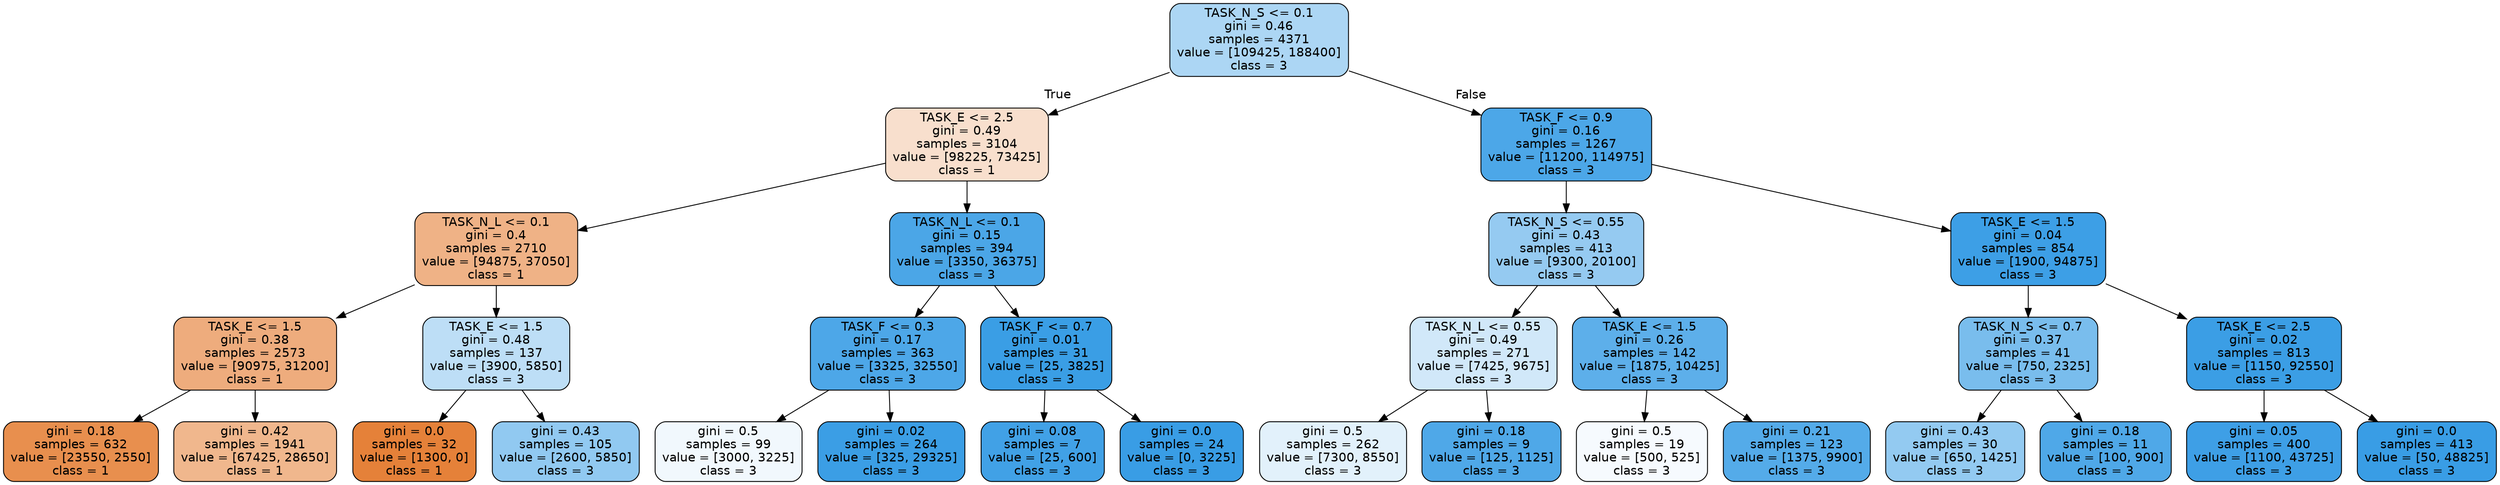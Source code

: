 digraph Tree {
node [shape=box, style="filled, rounded", color="black", fontname=helvetica] ;
edge [fontname=helvetica] ;
0 [label="TASK_N_S <= 0.1\ngini = 0.46\nsamples = 4371\nvalue = [109425, 188400]\nclass = 3", fillcolor="#acd6f4"] ;
1 [label="TASK_E <= 2.5\ngini = 0.49\nsamples = 3104\nvalue = [98225, 73425]\nclass = 1", fillcolor="#f8dfcd"] ;
0 -> 1 [labeldistance=2.5, labelangle=45, headlabel="True"] ;
2 [label="TASK_N_L <= 0.1\ngini = 0.4\nsamples = 2710\nvalue = [94875, 37050]\nclass = 1", fillcolor="#efb286"] ;
1 -> 2 ;
3 [label="TASK_E <= 1.5\ngini = 0.38\nsamples = 2573\nvalue = [90975, 31200]\nclass = 1", fillcolor="#eeac7d"] ;
2 -> 3 ;
4 [label="gini = 0.18\nsamples = 632\nvalue = [23550, 2550]\nclass = 1", fillcolor="#e88f4e"] ;
3 -> 4 ;
5 [label="gini = 0.42\nsamples = 1941\nvalue = [67425, 28650]\nclass = 1", fillcolor="#f0b78d"] ;
3 -> 5 ;
6 [label="TASK_E <= 1.5\ngini = 0.48\nsamples = 137\nvalue = [3900, 5850]\nclass = 3", fillcolor="#bddef6"] ;
2 -> 6 ;
7 [label="gini = 0.0\nsamples = 32\nvalue = [1300, 0]\nclass = 1", fillcolor="#e58139"] ;
6 -> 7 ;
8 [label="gini = 0.43\nsamples = 105\nvalue = [2600, 5850]\nclass = 3", fillcolor="#91c9f1"] ;
6 -> 8 ;
9 [label="TASK_N_L <= 0.1\ngini = 0.15\nsamples = 394\nvalue = [3350, 36375]\nclass = 3", fillcolor="#4ba6e7"] ;
1 -> 9 ;
10 [label="TASK_F <= 0.3\ngini = 0.17\nsamples = 363\nvalue = [3325, 32550]\nclass = 3", fillcolor="#4da7e8"] ;
9 -> 10 ;
11 [label="gini = 0.5\nsamples = 99\nvalue = [3000, 3225]\nclass = 3", fillcolor="#f1f8fd"] ;
10 -> 11 ;
12 [label="gini = 0.02\nsamples = 264\nvalue = [325, 29325]\nclass = 3", fillcolor="#3b9ee5"] ;
10 -> 12 ;
13 [label="TASK_F <= 0.7\ngini = 0.01\nsamples = 31\nvalue = [25, 3825]\nclass = 3", fillcolor="#3a9ee5"] ;
9 -> 13 ;
14 [label="gini = 0.08\nsamples = 7\nvalue = [25, 600]\nclass = 3", fillcolor="#41a1e6"] ;
13 -> 14 ;
15 [label="gini = 0.0\nsamples = 24\nvalue = [0, 3225]\nclass = 3", fillcolor="#399de5"] ;
13 -> 15 ;
16 [label="TASK_F <= 0.9\ngini = 0.16\nsamples = 1267\nvalue = [11200, 114975]\nclass = 3", fillcolor="#4ca7e8"] ;
0 -> 16 [labeldistance=2.5, labelangle=-45, headlabel="False"] ;
17 [label="TASK_N_S <= 0.55\ngini = 0.43\nsamples = 413\nvalue = [9300, 20100]\nclass = 3", fillcolor="#95caf1"] ;
16 -> 17 ;
18 [label="TASK_N_L <= 0.55\ngini = 0.49\nsamples = 271\nvalue = [7425, 9675]\nclass = 3", fillcolor="#d1e8f9"] ;
17 -> 18 ;
19 [label="gini = 0.5\nsamples = 262\nvalue = [7300, 8550]\nclass = 3", fillcolor="#e2f1fb"] ;
18 -> 19 ;
20 [label="gini = 0.18\nsamples = 9\nvalue = [125, 1125]\nclass = 3", fillcolor="#4fa8e8"] ;
18 -> 20 ;
21 [label="TASK_E <= 1.5\ngini = 0.26\nsamples = 142\nvalue = [1875, 10425]\nclass = 3", fillcolor="#5dafea"] ;
17 -> 21 ;
22 [label="gini = 0.5\nsamples = 19\nvalue = [500, 525]\nclass = 3", fillcolor="#f6fafe"] ;
21 -> 22 ;
23 [label="gini = 0.21\nsamples = 123\nvalue = [1375, 9900]\nclass = 3", fillcolor="#54abe9"] ;
21 -> 23 ;
24 [label="TASK_E <= 1.5\ngini = 0.04\nsamples = 854\nvalue = [1900, 94875]\nclass = 3", fillcolor="#3d9fe6"] ;
16 -> 24 ;
25 [label="TASK_N_S <= 0.7\ngini = 0.37\nsamples = 41\nvalue = [750, 2325]\nclass = 3", fillcolor="#79bded"] ;
24 -> 25 ;
26 [label="gini = 0.43\nsamples = 30\nvalue = [650, 1425]\nclass = 3", fillcolor="#93caf1"] ;
25 -> 26 ;
27 [label="gini = 0.18\nsamples = 11\nvalue = [100, 900]\nclass = 3", fillcolor="#4fa8e8"] ;
25 -> 27 ;
28 [label="TASK_E <= 2.5\ngini = 0.02\nsamples = 813\nvalue = [1150, 92550]\nclass = 3", fillcolor="#3b9ee5"] ;
24 -> 28 ;
29 [label="gini = 0.05\nsamples = 400\nvalue = [1100, 43725]\nclass = 3", fillcolor="#3e9fe6"] ;
28 -> 29 ;
30 [label="gini = 0.0\nsamples = 413\nvalue = [50, 48825]\nclass = 3", fillcolor="#399de5"] ;
28 -> 30 ;
}